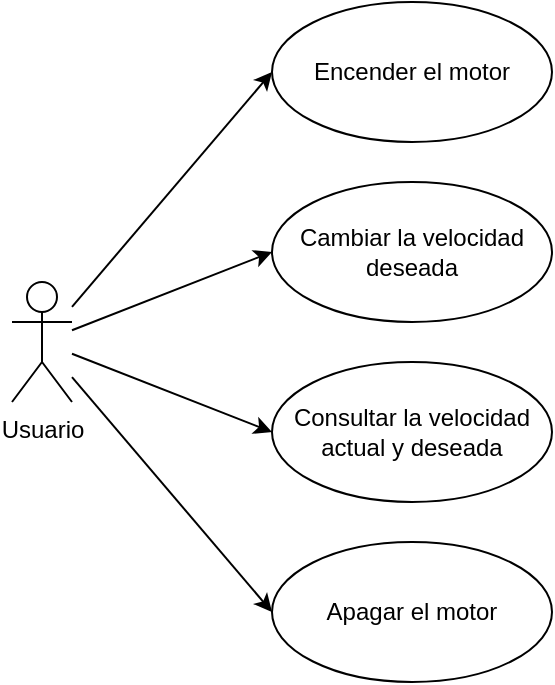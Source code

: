<mxfile version="11.2.5" type="device" pages="3"><diagram id="PGWjKn-kAzBuhoY0bvmA" name="Page-1"><mxGraphModel dx="655" dy="448" grid="1" gridSize="10" guides="1" tooltips="1" connect="1" arrows="1" fold="1" page="1" pageScale="1" pageWidth="850" pageHeight="1100" math="0" shadow="0"><root><mxCell id="0"/><mxCell id="1" parent="0"/><mxCell id="c-bxIl5QEKDUwPxg0l9z-12" style="rounded=0;orthogonalLoop=1;jettySize=auto;html=1;entryX=0;entryY=0.5;entryDx=0;entryDy=0;" edge="1" parent="1" source="c-bxIl5QEKDUwPxg0l9z-1" target="c-bxIl5QEKDUwPxg0l9z-8"><mxGeometry relative="1" as="geometry"/></mxCell><mxCell id="c-bxIl5QEKDUwPxg0l9z-13" style="edgeStyle=none;rounded=0;orthogonalLoop=1;jettySize=auto;html=1;entryX=0;entryY=0.5;entryDx=0;entryDy=0;" edge="1" parent="1" source="c-bxIl5QEKDUwPxg0l9z-1" target="c-bxIl5QEKDUwPxg0l9z-9"><mxGeometry relative="1" as="geometry"/></mxCell><mxCell id="c-bxIl5QEKDUwPxg0l9z-14" style="edgeStyle=none;rounded=0;orthogonalLoop=1;jettySize=auto;html=1;entryX=0;entryY=0.5;entryDx=0;entryDy=0;" edge="1" parent="1" source="c-bxIl5QEKDUwPxg0l9z-1" target="c-bxIl5QEKDUwPxg0l9z-10"><mxGeometry relative="1" as="geometry"/></mxCell><mxCell id="c-bxIl5QEKDUwPxg0l9z-15" style="edgeStyle=none;rounded=0;orthogonalLoop=1;jettySize=auto;html=1;entryX=0;entryY=0.5;entryDx=0;entryDy=0;" edge="1" parent="1" source="c-bxIl5QEKDUwPxg0l9z-1" target="c-bxIl5QEKDUwPxg0l9z-11"><mxGeometry relative="1" as="geometry"/></mxCell><mxCell id="c-bxIl5QEKDUwPxg0l9z-1" value="Usuario" style="shape=umlActor;verticalLabelPosition=bottom;labelBackgroundColor=#ffffff;verticalAlign=top;html=1;" vertex="1" parent="1"><mxGeometry x="160" y="320" width="30" height="60" as="geometry"/></mxCell><mxCell id="c-bxIl5QEKDUwPxg0l9z-8" value="Encender el motor" style="ellipse;whiteSpace=wrap;html=1;" vertex="1" parent="1"><mxGeometry x="290" y="180" width="140" height="70" as="geometry"/></mxCell><mxCell id="c-bxIl5QEKDUwPxg0l9z-9" value="Cambiar la velocidad deseada" style="ellipse;whiteSpace=wrap;html=1;" vertex="1" parent="1"><mxGeometry x="290" y="270" width="140" height="70" as="geometry"/></mxCell><mxCell id="c-bxIl5QEKDUwPxg0l9z-10" value="Consultar la velocidad actual y deseada" style="ellipse;whiteSpace=wrap;html=1;" vertex="1" parent="1"><mxGeometry x="290" y="360" width="140" height="70" as="geometry"/></mxCell><mxCell id="c-bxIl5QEKDUwPxg0l9z-11" value="Apagar el motor" style="ellipse;whiteSpace=wrap;html=1;" vertex="1" parent="1"><mxGeometry x="290" y="450" width="140" height="70" as="geometry"/></mxCell></root></mxGraphModel></diagram><diagram id="HU3VqpN_5XQKg22ibprM" name="Page-2"><mxGraphModel dx="655" dy="448" grid="1" gridSize="10" guides="1" tooltips="1" connect="1" arrows="1" fold="1" page="1" pageScale="1" pageWidth="850" pageHeight="1100" math="0" shadow="0"><root><mxCell id="H4jM9aJocCs6Z9t87C_I-0"/><mxCell id="H4jM9aJocCs6Z9t87C_I-1" parent="H4jM9aJocCs6Z9t87C_I-0"/><mxCell id="H4jM9aJocCs6Z9t87C_I-10" style="edgeStyle=orthogonalEdgeStyle;curved=1;rounded=0;orthogonalLoop=1;jettySize=auto;html=1;exitX=1;exitY=0;exitDx=0;exitDy=0;entryX=0;entryY=0;entryDx=0;entryDy=0;" edge="1" parent="H4jM9aJocCs6Z9t87C_I-1" source="H4jM9aJocCs6Z9t87C_I-2" target="H4jM9aJocCs6Z9t87C_I-4"><mxGeometry relative="1" as="geometry"><Array as="points"><mxPoint x="328" y="110"/><mxPoint x="432" y="110"/></Array></mxGeometry></mxCell><mxCell id="H4jM9aJocCs6Z9t87C_I-11" value="Botón = 1" style="text;html=1;resizable=0;points=[];align=center;verticalAlign=middle;labelBackgroundColor=#ffffff;" vertex="1" connectable="0" parent="H4jM9aJocCs6Z9t87C_I-10"><mxGeometry x="0.19" relative="1" as="geometry"><mxPoint x="-16" y="-10.5" as="offset"/></mxGeometry></mxCell><mxCell id="H4jM9aJocCs6Z9t87C_I-2" value="Apagado" style="ellipse;shape=umlEntity;whiteSpace=wrap;html=1;" vertex="1" parent="H4jM9aJocCs6Z9t87C_I-1"><mxGeometry x="260" y="130" width="80" height="80" as="geometry"/></mxCell><mxCell id="H4jM9aJocCs6Z9t87C_I-9" style="edgeStyle=orthogonalEdgeStyle;curved=1;rounded=0;orthogonalLoop=1;jettySize=auto;html=1;exitX=0;exitY=1;exitDx=0;exitDy=0;entryX=1;entryY=1;entryDx=0;entryDy=0;" edge="1" parent="H4jM9aJocCs6Z9t87C_I-1" source="H4jM9aJocCs6Z9t87C_I-4" target="H4jM9aJocCs6Z9t87C_I-2"><mxGeometry relative="1" as="geometry"><Array as="points"><mxPoint x="432" y="230"/><mxPoint x="328" y="230"/></Array></mxGeometry></mxCell><mxCell id="H4jM9aJocCs6Z9t87C_I-12" value="Botón = 0" style="text;html=1;resizable=0;points=[];align=center;verticalAlign=middle;labelBackgroundColor=#ffffff;" vertex="1" connectable="0" parent="H4jM9aJocCs6Z9t87C_I-9"><mxGeometry x="0.01" y="1" relative="1" as="geometry"><mxPoint x="1" y="8.5" as="offset"/></mxGeometry></mxCell><mxCell id="H4jM9aJocCs6Z9t87C_I-4" value="Operación" style="ellipse;shape=umlEntity;whiteSpace=wrap;html=1;" vertex="1" parent="H4jM9aJocCs6Z9t87C_I-1"><mxGeometry x="420" y="130" width="80" height="80" as="geometry"/></mxCell></root></mxGraphModel></diagram><diagram id="0HrcVFCA_3XjaNWUKxLp" name="Page-3"><mxGraphModel dx="786" dy="538" grid="1" gridSize="10" guides="1" tooltips="1" connect="1" arrows="1" fold="1" page="1" pageScale="1" pageWidth="850" pageHeight="1100" math="0" shadow="0"><root><mxCell id="e4JNQ3Jkt0kpPScXYT-d-0"/><mxCell id="e4JNQ3Jkt0kpPScXYT-d-1" parent="e4JNQ3Jkt0kpPScXYT-d-0"/><mxCell id="e4JNQ3Jkt0kpPScXYT-d-2" value="S7G7 SK" style="shape=umlFrame;whiteSpace=wrap;html=1;fillColor=#d5e8d4;strokeColor=#82b366;strokeWidth=3;" vertex="1" parent="e4JNQ3Jkt0kpPScXYT-d-1"><mxGeometry x="220" y="50" width="420" height="380" as="geometry"/></mxCell><mxCell id="e4JNQ3Jkt0kpPScXYT-d-21" style="edgeStyle=none;rounded=0;orthogonalLoop=1;jettySize=auto;html=1;exitX=0;exitY=0.25;exitDx=0;exitDy=0;fillColor=#fff2cc;strokeColor=#d6b656;strokeWidth=3;" edge="1" parent="e4JNQ3Jkt0kpPScXYT-d-1" source="e4JNQ3Jkt0kpPScXYT-d-4" target="e4JNQ3Jkt0kpPScXYT-d-7"><mxGeometry relative="1" as="geometry"/></mxCell><mxCell id="e4JNQ3Jkt0kpPScXYT-d-22" style="edgeStyle=none;rounded=0;orthogonalLoop=1;jettySize=auto;html=1;exitX=1;exitY=0.25;exitDx=0;exitDy=0;" edge="1" parent="e4JNQ3Jkt0kpPScXYT-d-1" source="e4JNQ3Jkt0kpPScXYT-d-4" target="e4JNQ3Jkt0kpPScXYT-d-5"><mxGeometry relative="1" as="geometry"/></mxCell><mxCell id="e4JNQ3Jkt0kpPScXYT-d-24" style="edgeStyle=none;rounded=0;orthogonalLoop=1;jettySize=auto;html=1;exitX=1;exitY=0.75;exitDx=0;exitDy=0;fillColor=#e1d5e7;strokeColor=#9673a6;strokeWidth=3;" edge="1" parent="e4JNQ3Jkt0kpPScXYT-d-1" source="e4JNQ3Jkt0kpPScXYT-d-4" target="e4JNQ3Jkt0kpPScXYT-d-23"><mxGeometry relative="1" as="geometry"/></mxCell><mxCell id="e4JNQ3Jkt0kpPScXYT-d-39" style="edgeStyle=none;rounded=0;orthogonalLoop=1;jettySize=auto;html=1;strokeWidth=3;fillColor=#f8cecc;strokeColor=#b85450;" edge="1" parent="e4JNQ3Jkt0kpPScXYT-d-1" source="e4JNQ3Jkt0kpPScXYT-d-4" target="e4JNQ3Jkt0kpPScXYT-d-7"><mxGeometry relative="1" as="geometry"/></mxCell><mxCell id="e4JNQ3Jkt0kpPScXYT-d-4" value="I/O Digitales" style="html=1;" vertex="1" parent="e4JNQ3Jkt0kpPScXYT-d-1"><mxGeometry x="370" y="90" width="110" height="160" as="geometry"/></mxCell><mxCell id="e4JNQ3Jkt0kpPScXYT-d-16" style="edgeStyle=none;rounded=0;orthogonalLoop=1;jettySize=auto;html=1;entryX=0.667;entryY=0.317;entryDx=0;entryDy=0;entryPerimeter=0;fillColor=#dae8fc;strokeColor=#6c8ebf;strokeWidth=3;" edge="1" parent="e4JNQ3Jkt0kpPScXYT-d-1" source="e4JNQ3Jkt0kpPScXYT-d-7" target="e4JNQ3Jkt0kpPScXYT-d-12"><mxGeometry relative="1" as="geometry"/></mxCell><mxCell id="e4JNQ3Jkt0kpPScXYT-d-7" value="LCD" style="html=1;fillColor=#dae8fc;strokeColor=#6c8ebf;" vertex="1" parent="e4JNQ3Jkt0kpPScXYT-d-1"><mxGeometry x="230" y="95" width="110" height="50" as="geometry"/></mxCell><mxCell id="e4JNQ3Jkt0kpPScXYT-d-40" style="edgeStyle=none;rounded=0;orthogonalLoop=1;jettySize=auto;html=1;entryX=1;entryY=0.5;entryDx=0;entryDy=0;strokeWidth=3;dashed=1;dashPattern=1 1;" edge="1" parent="e4JNQ3Jkt0kpPScXYT-d-1" source="e4JNQ3Jkt0kpPScXYT-d-5" target="e4JNQ3Jkt0kpPScXYT-d-32"><mxGeometry relative="1" as="geometry"><Array as="points"><mxPoint x="575" y="375"/></Array></mxGeometry></mxCell><mxCell id="e4JNQ3Jkt0kpPScXYT-d-5" value="Interrupciones" style="html=1;" vertex="1" parent="e4JNQ3Jkt0kpPScXYT-d-1"><mxGeometry x="520" y="110" width="110" height="50" as="geometry"/></mxCell><mxCell id="e4JNQ3Jkt0kpPScXYT-d-33" style="edgeStyle=none;rounded=0;orthogonalLoop=1;jettySize=auto;html=1;entryX=0;entryY=0.25;entryDx=0;entryDy=0;strokeWidth=3;fillColor=#fff2cc;strokeColor=#d6b656;exitX=1;exitY=0.25;exitDx=0;exitDy=0;" edge="1" parent="e4JNQ3Jkt0kpPScXYT-d-1" source="e4JNQ3Jkt0kpPScXYT-d-9" target="e4JNQ3Jkt0kpPScXYT-d-32"><mxGeometry relative="1" as="geometry"/></mxCell><mxCell id="e4JNQ3Jkt0kpPScXYT-d-34" style="edgeStyle=none;rounded=0;orthogonalLoop=1;jettySize=auto;html=1;exitX=1;exitY=0.75;exitDx=0;exitDy=0;entryX=0;entryY=0.75;entryDx=0;entryDy=0;strokeWidth=3;fillColor=#f8cecc;strokeColor=#b85450;" edge="1" parent="e4JNQ3Jkt0kpPScXYT-d-1" source="e4JNQ3Jkt0kpPScXYT-d-9" target="e4JNQ3Jkt0kpPScXYT-d-32"><mxGeometry relative="1" as="geometry"/></mxCell><mxCell id="e4JNQ3Jkt0kpPScXYT-d-37" style="edgeStyle=none;rounded=0;orthogonalLoop=1;jettySize=auto;html=1;exitX=0.5;exitY=0;exitDx=0;exitDy=0;entryX=0;entryY=0.75;entryDx=0;entryDy=0;strokeWidth=3;fillColor=#fff2cc;strokeColor=#d6b656;" edge="1" parent="e4JNQ3Jkt0kpPScXYT-d-1" source="e4JNQ3Jkt0kpPScXYT-d-9" target="e4JNQ3Jkt0kpPScXYT-d-4"><mxGeometry relative="1" as="geometry"/></mxCell><mxCell id="e4JNQ3Jkt0kpPScXYT-d-38" style="edgeStyle=none;rounded=0;orthogonalLoop=1;jettySize=auto;html=1;exitX=0.75;exitY=0;exitDx=0;exitDy=0;strokeWidth=3;fillColor=#f8cecc;strokeColor=#b85450;" edge="1" parent="e4JNQ3Jkt0kpPScXYT-d-1" source="e4JNQ3Jkt0kpPScXYT-d-9" target="e4JNQ3Jkt0kpPScXYT-d-4"><mxGeometry relative="1" as="geometry"/></mxCell><mxCell id="e4JNQ3Jkt0kpPScXYT-d-9" value="I/O Analógicas" style="html=1;" vertex="1" parent="e4JNQ3Jkt0kpPScXYT-d-1"><mxGeometry x="230" y="350" width="110" height="50" as="geometry"/></mxCell><mxCell id="e4JNQ3Jkt0kpPScXYT-d-20" style="edgeStyle=none;rounded=0;orthogonalLoop=1;jettySize=auto;html=1;" edge="1" parent="e4JNQ3Jkt0kpPScXYT-d-1" source="e4JNQ3Jkt0kpPScXYT-d-10" target="e4JNQ3Jkt0kpPScXYT-d-4"><mxGeometry relative="1" as="geometry"/></mxCell><mxCell id="e4JNQ3Jkt0kpPScXYT-d-10" value="Botón" style="html=1;" vertex="1" parent="e4JNQ3Jkt0kpPScXYT-d-1"><mxGeometry x="230" y="160" width="110" height="50" as="geometry"/></mxCell><mxCell id="e4JNQ3Jkt0kpPScXYT-d-13" style="rounded=0;orthogonalLoop=1;jettySize=auto;html=1;" edge="1" parent="e4JNQ3Jkt0kpPScXYT-d-1" source="e4JNQ3Jkt0kpPScXYT-d-12" target="e4JNQ3Jkt0kpPScXYT-d-10"><mxGeometry relative="1" as="geometry"/></mxCell><mxCell id="e4JNQ3Jkt0kpPScXYT-d-15" style="edgeStyle=none;rounded=0;orthogonalLoop=1;jettySize=auto;html=1;entryX=0.5;entryY=0;entryDx=0;entryDy=0;" edge="1" parent="e4JNQ3Jkt0kpPScXYT-d-1" source="e4JNQ3Jkt0kpPScXYT-d-12" target="e4JNQ3Jkt0kpPScXYT-d-14"><mxGeometry relative="1" as="geometry"/></mxCell><mxCell id="e4JNQ3Jkt0kpPScXYT-d-12" value="Actor" style="shape=umlActor;verticalLabelPosition=bottom;labelBackgroundColor=#ffffff;verticalAlign=top;html=1;" vertex="1" parent="e4JNQ3Jkt0kpPScXYT-d-1"><mxGeometry x="125" y="130" width="30" height="60" as="geometry"/></mxCell><mxCell id="e4JNQ3Jkt0kpPScXYT-d-18" style="edgeStyle=none;rounded=0;orthogonalLoop=1;jettySize=auto;html=1;fillColor=#fff2cc;strokeColor=#d6b656;strokeWidth=3;" edge="1" parent="e4JNQ3Jkt0kpPScXYT-d-1" source="e4JNQ3Jkt0kpPScXYT-d-14" target="e4JNQ3Jkt0kpPScXYT-d-9"><mxGeometry relative="1" as="geometry"/></mxCell><mxCell id="e4JNQ3Jkt0kpPScXYT-d-14" value="Potenciometro" style="html=1;fillColor=#fff2cc;strokeColor=#d6b656;" vertex="1" parent="e4JNQ3Jkt0kpPScXYT-d-1"><mxGeometry x="100" y="350" width="110" height="50" as="geometry"/></mxCell><mxCell id="e4JNQ3Jkt0kpPScXYT-d-19" style="edgeStyle=none;rounded=0;orthogonalLoop=1;jettySize=auto;html=1;fillColor=#f8cecc;strokeColor=#b85450;strokeWidth=3;" edge="1" parent="e4JNQ3Jkt0kpPScXYT-d-1" source="e4JNQ3Jkt0kpPScXYT-d-17" target="e4JNQ3Jkt0kpPScXYT-d-9"><mxGeometry relative="1" as="geometry"/></mxCell><mxCell id="e4JNQ3Jkt0kpPScXYT-d-17" value="Sensor de &lt;br&gt;efecto hall" style="html=1;fillColor=#f8cecc;strokeColor=#b85450;" vertex="1" parent="e4JNQ3Jkt0kpPScXYT-d-1"><mxGeometry x="230" y="490" width="110" height="50" as="geometry"/></mxCell><mxCell id="e4JNQ3Jkt0kpPScXYT-d-27" style="edgeStyle=none;rounded=0;orthogonalLoop=1;jettySize=auto;html=1;entryX=0.5;entryY=0;entryDx=0;entryDy=0;fillColor=#e1d5e7;strokeColor=#9673a6;strokeWidth=3;" edge="1" parent="e4JNQ3Jkt0kpPScXYT-d-1" source="e4JNQ3Jkt0kpPScXYT-d-23" target="e4JNQ3Jkt0kpPScXYT-d-26"><mxGeometry relative="1" as="geometry"/></mxCell><mxCell id="e4JNQ3Jkt0kpPScXYT-d-23" value="Controlador" style="html=1;fillColor=#e1d5e7;strokeColor=#9673a6;" vertex="1" parent="e4JNQ3Jkt0kpPScXYT-d-1"><mxGeometry x="670" y="185" width="110" height="50" as="geometry"/></mxCell><mxCell id="e4JNQ3Jkt0kpPScXYT-d-36" style="edgeStyle=none;rounded=0;orthogonalLoop=1;jettySize=auto;html=1;exitX=0.5;exitY=0;exitDx=0;exitDy=0;entryX=0.5;entryY=1;entryDx=0;entryDy=0;strokeWidth=3;fillColor=#e1d5e7;strokeColor=#9673a6;" edge="1" parent="e4JNQ3Jkt0kpPScXYT-d-1" source="e4JNQ3Jkt0kpPScXYT-d-25" target="e4JNQ3Jkt0kpPScXYT-d-4"><mxGeometry relative="1" as="geometry"/></mxCell><mxCell id="e4JNQ3Jkt0kpPScXYT-d-25" value="PWM" style="html=1;fillColor=#e1d5e7;strokeColor=#9673a6;" vertex="1" parent="e4JNQ3Jkt0kpPScXYT-d-1"><mxGeometry x="370" y="275" width="110" height="50" as="geometry"/></mxCell><mxCell id="e4JNQ3Jkt0kpPScXYT-d-29" style="edgeStyle=none;rounded=0;orthogonalLoop=1;jettySize=auto;html=1;entryX=1;entryY=0.5;entryDx=0;entryDy=0;fillColor=#f8cecc;strokeColor=#b85450;strokeWidth=3;" edge="1" parent="e4JNQ3Jkt0kpPScXYT-d-1" source="e4JNQ3Jkt0kpPScXYT-d-26" target="e4JNQ3Jkt0kpPScXYT-d-17"><mxGeometry relative="1" as="geometry"><Array as="points"><mxPoint x="725" y="515"/></Array></mxGeometry></mxCell><mxCell id="e4JNQ3Jkt0kpPScXYT-d-26" value="Motor" style="html=1;" vertex="1" parent="e4JNQ3Jkt0kpPScXYT-d-1"><mxGeometry x="670" y="350" width="110" height="50" as="geometry"/></mxCell><mxCell id="e4JNQ3Jkt0kpPScXYT-d-35" style="edgeStyle=none;rounded=0;orthogonalLoop=1;jettySize=auto;html=1;entryX=0.5;entryY=1;entryDx=0;entryDy=0;strokeWidth=3;fillColor=#e1d5e7;strokeColor=#9673a6;" edge="1" parent="e4JNQ3Jkt0kpPScXYT-d-1" source="e4JNQ3Jkt0kpPScXYT-d-32" target="e4JNQ3Jkt0kpPScXYT-d-25"><mxGeometry relative="1" as="geometry"/></mxCell><mxCell id="e4JNQ3Jkt0kpPScXYT-d-32" value="Control PID" style="html=1;fillColor=#d5e8d4;strokeColor=#82b366;" vertex="1" parent="e4JNQ3Jkt0kpPScXYT-d-1"><mxGeometry x="370" y="350" width="110" height="50" as="geometry"/></mxCell></root></mxGraphModel></diagram></mxfile>
